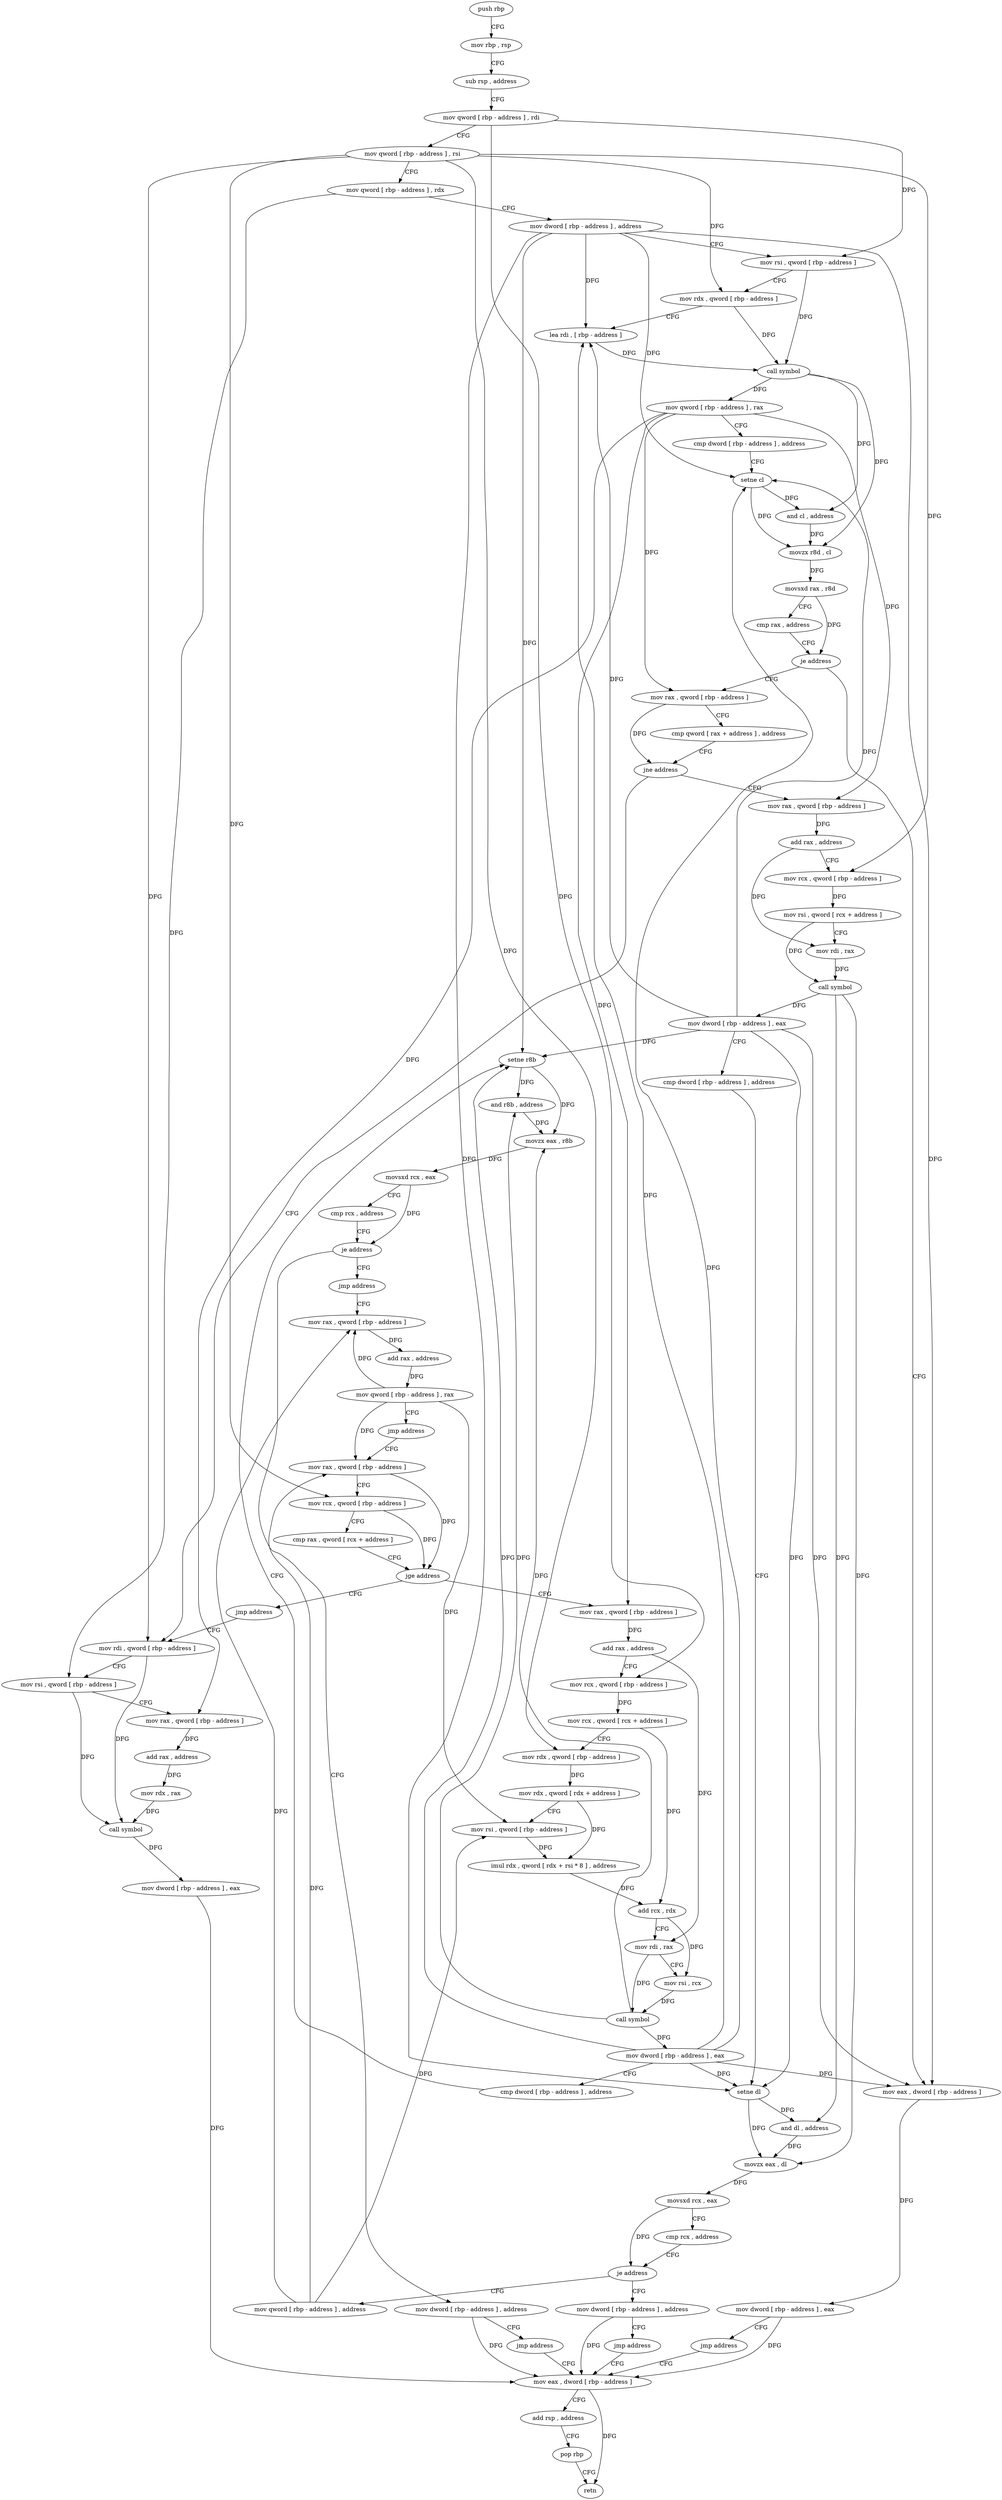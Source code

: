digraph "func" {
"4315136" [label = "push rbp" ]
"4315137" [label = "mov rbp , rsp" ]
"4315140" [label = "sub rsp , address" ]
"4315144" [label = "mov qword [ rbp - address ] , rdi" ]
"4315148" [label = "mov qword [ rbp - address ] , rsi" ]
"4315152" [label = "mov qword [ rbp - address ] , rdx" ]
"4315156" [label = "mov dword [ rbp - address ] , address" ]
"4315163" [label = "mov rsi , qword [ rbp - address ]" ]
"4315167" [label = "mov rdx , qword [ rbp - address ]" ]
"4315171" [label = "lea rdi , [ rbp - address ]" ]
"4315175" [label = "call symbol" ]
"4315180" [label = "mov qword [ rbp - address ] , rax" ]
"4315184" [label = "cmp dword [ rbp - address ] , address" ]
"4315188" [label = "setne cl" ]
"4315191" [label = "and cl , address" ]
"4315194" [label = "movzx r8d , cl" ]
"4315198" [label = "movsxd rax , r8d" ]
"4315201" [label = "cmp rax , address" ]
"4315205" [label = "je address" ]
"4315222" [label = "mov rax , qword [ rbp - address ]" ]
"4315211" [label = "mov eax , dword [ rbp - address ]" ]
"4315226" [label = "cmp qword [ rax + address ] , address" ]
"4315231" [label = "jne address" ]
"4315455" [label = "mov rdi , qword [ rbp - address ]" ]
"4315237" [label = "mov rax , qword [ rbp - address ]" ]
"4315214" [label = "mov dword [ rbp - address ] , eax" ]
"4315217" [label = "jmp address" ]
"4315484" [label = "mov eax , dword [ rbp - address ]" ]
"4315459" [label = "mov rsi , qword [ rbp - address ]" ]
"4315463" [label = "mov rax , qword [ rbp - address ]" ]
"4315467" [label = "add rax , address" ]
"4315473" [label = "mov rdx , rax" ]
"4315476" [label = "call symbol" ]
"4315481" [label = "mov dword [ rbp - address ] , eax" ]
"4315241" [label = "add rax , address" ]
"4315247" [label = "mov rcx , qword [ rbp - address ]" ]
"4315251" [label = "mov rsi , qword [ rcx + address ]" ]
"4315255" [label = "mov rdi , rax" ]
"4315258" [label = "call symbol" ]
"4315263" [label = "mov dword [ rbp - address ] , eax" ]
"4315266" [label = "cmp dword [ rbp - address ] , address" ]
"4315270" [label = "setne dl" ]
"4315273" [label = "and dl , address" ]
"4315276" [label = "movzx eax , dl" ]
"4315279" [label = "movsxd rcx , eax" ]
"4315282" [label = "cmp rcx , address" ]
"4315286" [label = "je address" ]
"4315304" [label = "mov qword [ rbp - address ] , address" ]
"4315292" [label = "mov dword [ rbp - address ] , address" ]
"4315487" [label = "add rsp , address" ]
"4315491" [label = "pop rbp" ]
"4315492" [label = "retn" ]
"4315312" [label = "mov rax , qword [ rbp - address ]" ]
"4315299" [label = "jmp address" ]
"4315450" [label = "jmp address" ]
"4315330" [label = "mov rax , qword [ rbp - address ]" ]
"4315334" [label = "add rax , address" ]
"4315340" [label = "mov rcx , qword [ rbp - address ]" ]
"4315344" [label = "mov rcx , qword [ rcx + address ]" ]
"4315348" [label = "mov rdx , qword [ rbp - address ]" ]
"4315352" [label = "mov rdx , qword [ rdx + address ]" ]
"4315356" [label = "mov rsi , qword [ rbp - address ]" ]
"4315360" [label = "imul rdx , qword [ rdx + rsi * 8 ] , address" ]
"4315368" [label = "add rcx , rdx" ]
"4315371" [label = "mov rdi , rax" ]
"4315374" [label = "mov rsi , rcx" ]
"4315377" [label = "call symbol" ]
"4315382" [label = "mov dword [ rbp - address ] , eax" ]
"4315385" [label = "cmp dword [ rbp - address ] , address" ]
"4315389" [label = "setne r8b" ]
"4315393" [label = "and r8b , address" ]
"4315397" [label = "movzx eax , r8b" ]
"4315401" [label = "movsxd rcx , eax" ]
"4315404" [label = "cmp rcx , address" ]
"4315408" [label = "je address" ]
"4315426" [label = "jmp address" ]
"4315414" [label = "mov dword [ rbp - address ] , address" ]
"4315431" [label = "mov rax , qword [ rbp - address ]" ]
"4315421" [label = "jmp address" ]
"4315435" [label = "add rax , address" ]
"4315441" [label = "mov qword [ rbp - address ] , rax" ]
"4315445" [label = "jmp address" ]
"4315316" [label = "mov rcx , qword [ rbp - address ]" ]
"4315320" [label = "cmp rax , qword [ rcx + address ]" ]
"4315324" [label = "jge address" ]
"4315136" -> "4315137" [ label = "CFG" ]
"4315137" -> "4315140" [ label = "CFG" ]
"4315140" -> "4315144" [ label = "CFG" ]
"4315144" -> "4315148" [ label = "CFG" ]
"4315144" -> "4315163" [ label = "DFG" ]
"4315144" -> "4315340" [ label = "DFG" ]
"4315148" -> "4315152" [ label = "CFG" ]
"4315148" -> "4315167" [ label = "DFG" ]
"4315148" -> "4315455" [ label = "DFG" ]
"4315148" -> "4315247" [ label = "DFG" ]
"4315148" -> "4315316" [ label = "DFG" ]
"4315148" -> "4315348" [ label = "DFG" ]
"4315152" -> "4315156" [ label = "CFG" ]
"4315152" -> "4315459" [ label = "DFG" ]
"4315156" -> "4315163" [ label = "CFG" ]
"4315156" -> "4315188" [ label = "DFG" ]
"4315156" -> "4315211" [ label = "DFG" ]
"4315156" -> "4315270" [ label = "DFG" ]
"4315156" -> "4315389" [ label = "DFG" ]
"4315156" -> "4315171" [ label = "DFG" ]
"4315163" -> "4315167" [ label = "CFG" ]
"4315163" -> "4315175" [ label = "DFG" ]
"4315167" -> "4315171" [ label = "CFG" ]
"4315167" -> "4315175" [ label = "DFG" ]
"4315171" -> "4315175" [ label = "DFG" ]
"4315175" -> "4315180" [ label = "DFG" ]
"4315175" -> "4315191" [ label = "DFG" ]
"4315175" -> "4315194" [ label = "DFG" ]
"4315180" -> "4315184" [ label = "CFG" ]
"4315180" -> "4315222" [ label = "DFG" ]
"4315180" -> "4315463" [ label = "DFG" ]
"4315180" -> "4315237" [ label = "DFG" ]
"4315180" -> "4315330" [ label = "DFG" ]
"4315184" -> "4315188" [ label = "CFG" ]
"4315188" -> "4315191" [ label = "DFG" ]
"4315188" -> "4315194" [ label = "DFG" ]
"4315191" -> "4315194" [ label = "DFG" ]
"4315194" -> "4315198" [ label = "DFG" ]
"4315198" -> "4315201" [ label = "CFG" ]
"4315198" -> "4315205" [ label = "DFG" ]
"4315201" -> "4315205" [ label = "CFG" ]
"4315205" -> "4315222" [ label = "CFG" ]
"4315205" -> "4315211" [ label = "CFG" ]
"4315222" -> "4315226" [ label = "CFG" ]
"4315222" -> "4315231" [ label = "DFG" ]
"4315211" -> "4315214" [ label = "DFG" ]
"4315226" -> "4315231" [ label = "CFG" ]
"4315231" -> "4315455" [ label = "CFG" ]
"4315231" -> "4315237" [ label = "CFG" ]
"4315455" -> "4315459" [ label = "CFG" ]
"4315455" -> "4315476" [ label = "DFG" ]
"4315237" -> "4315241" [ label = "DFG" ]
"4315214" -> "4315217" [ label = "CFG" ]
"4315214" -> "4315484" [ label = "DFG" ]
"4315217" -> "4315484" [ label = "CFG" ]
"4315484" -> "4315487" [ label = "CFG" ]
"4315484" -> "4315492" [ label = "DFG" ]
"4315459" -> "4315463" [ label = "CFG" ]
"4315459" -> "4315476" [ label = "DFG" ]
"4315463" -> "4315467" [ label = "DFG" ]
"4315467" -> "4315473" [ label = "DFG" ]
"4315473" -> "4315476" [ label = "DFG" ]
"4315476" -> "4315481" [ label = "DFG" ]
"4315481" -> "4315484" [ label = "DFG" ]
"4315241" -> "4315247" [ label = "CFG" ]
"4315241" -> "4315255" [ label = "DFG" ]
"4315247" -> "4315251" [ label = "DFG" ]
"4315251" -> "4315255" [ label = "CFG" ]
"4315251" -> "4315258" [ label = "DFG" ]
"4315255" -> "4315258" [ label = "DFG" ]
"4315258" -> "4315263" [ label = "DFG" ]
"4315258" -> "4315273" [ label = "DFG" ]
"4315258" -> "4315276" [ label = "DFG" ]
"4315263" -> "4315266" [ label = "CFG" ]
"4315263" -> "4315171" [ label = "DFG" ]
"4315263" -> "4315188" [ label = "DFG" ]
"4315263" -> "4315211" [ label = "DFG" ]
"4315263" -> "4315270" [ label = "DFG" ]
"4315263" -> "4315389" [ label = "DFG" ]
"4315266" -> "4315270" [ label = "CFG" ]
"4315270" -> "4315273" [ label = "DFG" ]
"4315270" -> "4315276" [ label = "DFG" ]
"4315273" -> "4315276" [ label = "DFG" ]
"4315276" -> "4315279" [ label = "DFG" ]
"4315279" -> "4315282" [ label = "CFG" ]
"4315279" -> "4315286" [ label = "DFG" ]
"4315282" -> "4315286" [ label = "CFG" ]
"4315286" -> "4315304" [ label = "CFG" ]
"4315286" -> "4315292" [ label = "CFG" ]
"4315304" -> "4315312" [ label = "DFG" ]
"4315304" -> "4315356" [ label = "DFG" ]
"4315304" -> "4315431" [ label = "DFG" ]
"4315292" -> "4315299" [ label = "CFG" ]
"4315292" -> "4315484" [ label = "DFG" ]
"4315487" -> "4315491" [ label = "CFG" ]
"4315491" -> "4315492" [ label = "CFG" ]
"4315312" -> "4315316" [ label = "CFG" ]
"4315312" -> "4315324" [ label = "DFG" ]
"4315299" -> "4315484" [ label = "CFG" ]
"4315450" -> "4315455" [ label = "CFG" ]
"4315330" -> "4315334" [ label = "DFG" ]
"4315334" -> "4315340" [ label = "CFG" ]
"4315334" -> "4315371" [ label = "DFG" ]
"4315340" -> "4315344" [ label = "DFG" ]
"4315344" -> "4315348" [ label = "CFG" ]
"4315344" -> "4315368" [ label = "DFG" ]
"4315348" -> "4315352" [ label = "DFG" ]
"4315352" -> "4315356" [ label = "CFG" ]
"4315352" -> "4315360" [ label = "DFG" ]
"4315356" -> "4315360" [ label = "DFG" ]
"4315360" -> "4315368" [ label = "DFG" ]
"4315368" -> "4315371" [ label = "CFG" ]
"4315368" -> "4315374" [ label = "DFG" ]
"4315371" -> "4315374" [ label = "CFG" ]
"4315371" -> "4315377" [ label = "DFG" ]
"4315374" -> "4315377" [ label = "DFG" ]
"4315377" -> "4315382" [ label = "DFG" ]
"4315377" -> "4315393" [ label = "DFG" ]
"4315377" -> "4315397" [ label = "DFG" ]
"4315382" -> "4315385" [ label = "CFG" ]
"4315382" -> "4315171" [ label = "DFG" ]
"4315382" -> "4315188" [ label = "DFG" ]
"4315382" -> "4315211" [ label = "DFG" ]
"4315382" -> "4315270" [ label = "DFG" ]
"4315382" -> "4315389" [ label = "DFG" ]
"4315385" -> "4315389" [ label = "CFG" ]
"4315389" -> "4315393" [ label = "DFG" ]
"4315389" -> "4315397" [ label = "DFG" ]
"4315393" -> "4315397" [ label = "DFG" ]
"4315397" -> "4315401" [ label = "DFG" ]
"4315401" -> "4315404" [ label = "CFG" ]
"4315401" -> "4315408" [ label = "DFG" ]
"4315404" -> "4315408" [ label = "CFG" ]
"4315408" -> "4315426" [ label = "CFG" ]
"4315408" -> "4315414" [ label = "CFG" ]
"4315426" -> "4315431" [ label = "CFG" ]
"4315414" -> "4315421" [ label = "CFG" ]
"4315414" -> "4315484" [ label = "DFG" ]
"4315431" -> "4315435" [ label = "DFG" ]
"4315421" -> "4315484" [ label = "CFG" ]
"4315435" -> "4315441" [ label = "DFG" ]
"4315441" -> "4315445" [ label = "CFG" ]
"4315441" -> "4315312" [ label = "DFG" ]
"4315441" -> "4315356" [ label = "DFG" ]
"4315441" -> "4315431" [ label = "DFG" ]
"4315445" -> "4315312" [ label = "CFG" ]
"4315316" -> "4315320" [ label = "CFG" ]
"4315316" -> "4315324" [ label = "DFG" ]
"4315320" -> "4315324" [ label = "CFG" ]
"4315324" -> "4315450" [ label = "CFG" ]
"4315324" -> "4315330" [ label = "CFG" ]
}
